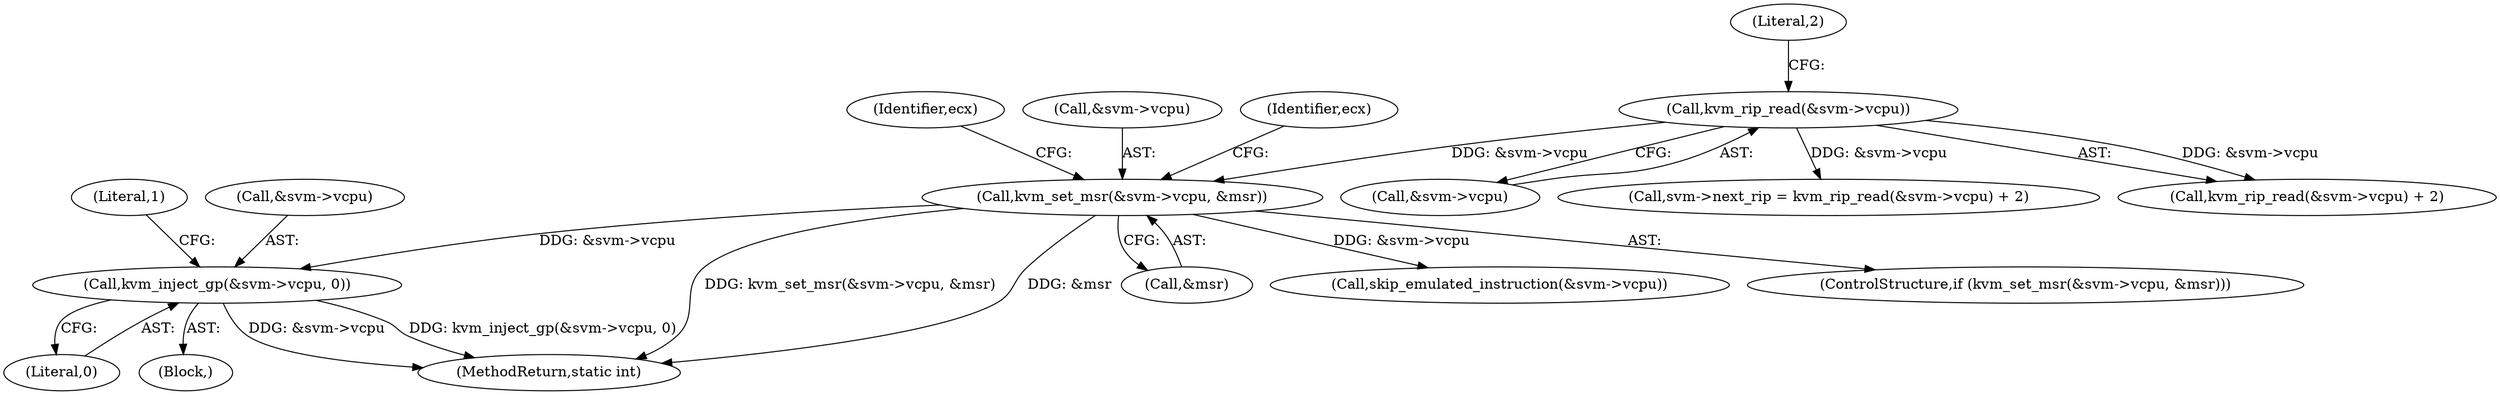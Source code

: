 digraph "0_linux_854e8bb1aa06c578c2c9145fa6bfe3680ef63b23@pointer" {
"1000186" [label="(Call,kvm_inject_gp(&svm->vcpu, 0))"];
"1000175" [label="(Call,kvm_set_msr(&svm->vcpu, &msr))"];
"1000168" [label="(Call,kvm_rip_read(&svm->vcpu))"];
"1000203" [label="(Literal,1)"];
"1000191" [label="(Literal,0)"];
"1000169" [label="(Call,&svm->vcpu)"];
"1000163" [label="(Call,svm->next_rip = kvm_rip_read(&svm->vcpu) + 2)"];
"1000175" [label="(Call,kvm_set_msr(&svm->vcpu, &msr))"];
"1000186" [label="(Call,kvm_inject_gp(&svm->vcpu, 0))"];
"1000180" [label="(Call,&msr)"];
"1000187" [label="(Call,&svm->vcpu)"];
"1000168" [label="(Call,kvm_rip_read(&svm->vcpu))"];
"1000182" [label="(Block,)"];
"1000197" [label="(Call,skip_emulated_instruction(&svm->vcpu))"];
"1000173" [label="(Literal,2)"];
"1000167" [label="(Call,kvm_rip_read(&svm->vcpu) + 2)"];
"1000184" [label="(Identifier,ecx)"];
"1000176" [label="(Call,&svm->vcpu)"];
"1000195" [label="(Identifier,ecx)"];
"1000174" [label="(ControlStructure,if (kvm_set_msr(&svm->vcpu, &msr)))"];
"1000204" [label="(MethodReturn,static int)"];
"1000186" -> "1000182"  [label="AST: "];
"1000186" -> "1000191"  [label="CFG: "];
"1000187" -> "1000186"  [label="AST: "];
"1000191" -> "1000186"  [label="AST: "];
"1000203" -> "1000186"  [label="CFG: "];
"1000186" -> "1000204"  [label="DDG: &svm->vcpu"];
"1000186" -> "1000204"  [label="DDG: kvm_inject_gp(&svm->vcpu, 0)"];
"1000175" -> "1000186"  [label="DDG: &svm->vcpu"];
"1000175" -> "1000174"  [label="AST: "];
"1000175" -> "1000180"  [label="CFG: "];
"1000176" -> "1000175"  [label="AST: "];
"1000180" -> "1000175"  [label="AST: "];
"1000184" -> "1000175"  [label="CFG: "];
"1000195" -> "1000175"  [label="CFG: "];
"1000175" -> "1000204"  [label="DDG: kvm_set_msr(&svm->vcpu, &msr)"];
"1000175" -> "1000204"  [label="DDG: &msr"];
"1000168" -> "1000175"  [label="DDG: &svm->vcpu"];
"1000175" -> "1000197"  [label="DDG: &svm->vcpu"];
"1000168" -> "1000167"  [label="AST: "];
"1000168" -> "1000169"  [label="CFG: "];
"1000169" -> "1000168"  [label="AST: "];
"1000173" -> "1000168"  [label="CFG: "];
"1000168" -> "1000163"  [label="DDG: &svm->vcpu"];
"1000168" -> "1000167"  [label="DDG: &svm->vcpu"];
}
